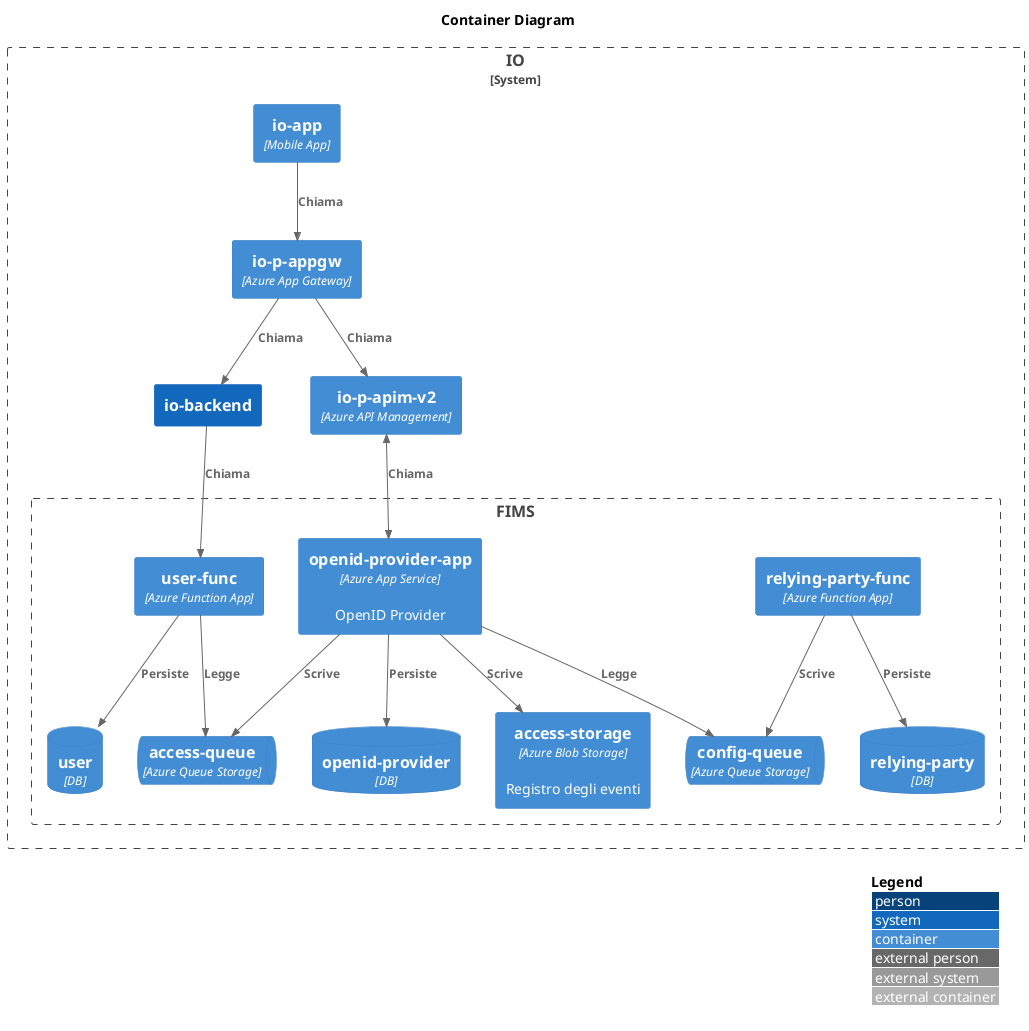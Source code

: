 @startuml container
!include <C4/C4_Context>
!include <C4/C4_Container>

LAYOUT_WITH_LEGEND()

title Container Diagram

System_Boundary(io, "IO") {

  Container(app, "io-app", "Mobile App")

  Container(appgw, "io-p-appgw", "Azure App Gateway")

  System(iobe, "io-backend")
  Container(apim, "io-p-apim-v2", "Azure API Management")

  Rel(appgw, iobe, "Chiama")
  Rel(appgw, apim, "Chiama")

  Rel(app, appgw, "Chiama")

  Boundary(fims, "FIMS") {
    'rp
    Container(rpfn, "relying-party-func", "Azure Function App")
    ContainerDb(rpdb, "relying-party", "DB")
    Rel(rpfn, rpdb, "Persiste")
    ContainerQueue(configq, "config-queue", "Azure Queue Storage")
    Rel(rpfn, configq, "Scrive")

    'op
    Container(op, "openid-provider-app", "Azure App Service", "OpenID Provider")
    ContainerDb(opdb, "openid-provider", "DB")
    Rel(op, opdb, "Persiste")
    ContainerQueue(accessq, "access-queue", "Azure Queue Storage")
    Rel(op, accessq, "Scrive")
    Rel(op, configq, "Legge")
    Container(legalst, "access-storage", "Azure Blob Storage", "Registro degli eventi")
    Rel(op, legalst, "Scrive")

    'user
    Container(userfn, "user-func", "Azure Function App")
    ContainerDb(userdb, "user", "DB")
    Rel(userfn, userdb, "Persiste")
    Rel(userfn, accessq, "Legge")
  }

  'iobe -> fims
  Rel(iobe, userfn, "Chiama")

  BiRel(apim, op, "Chiama")
}


@enduml
